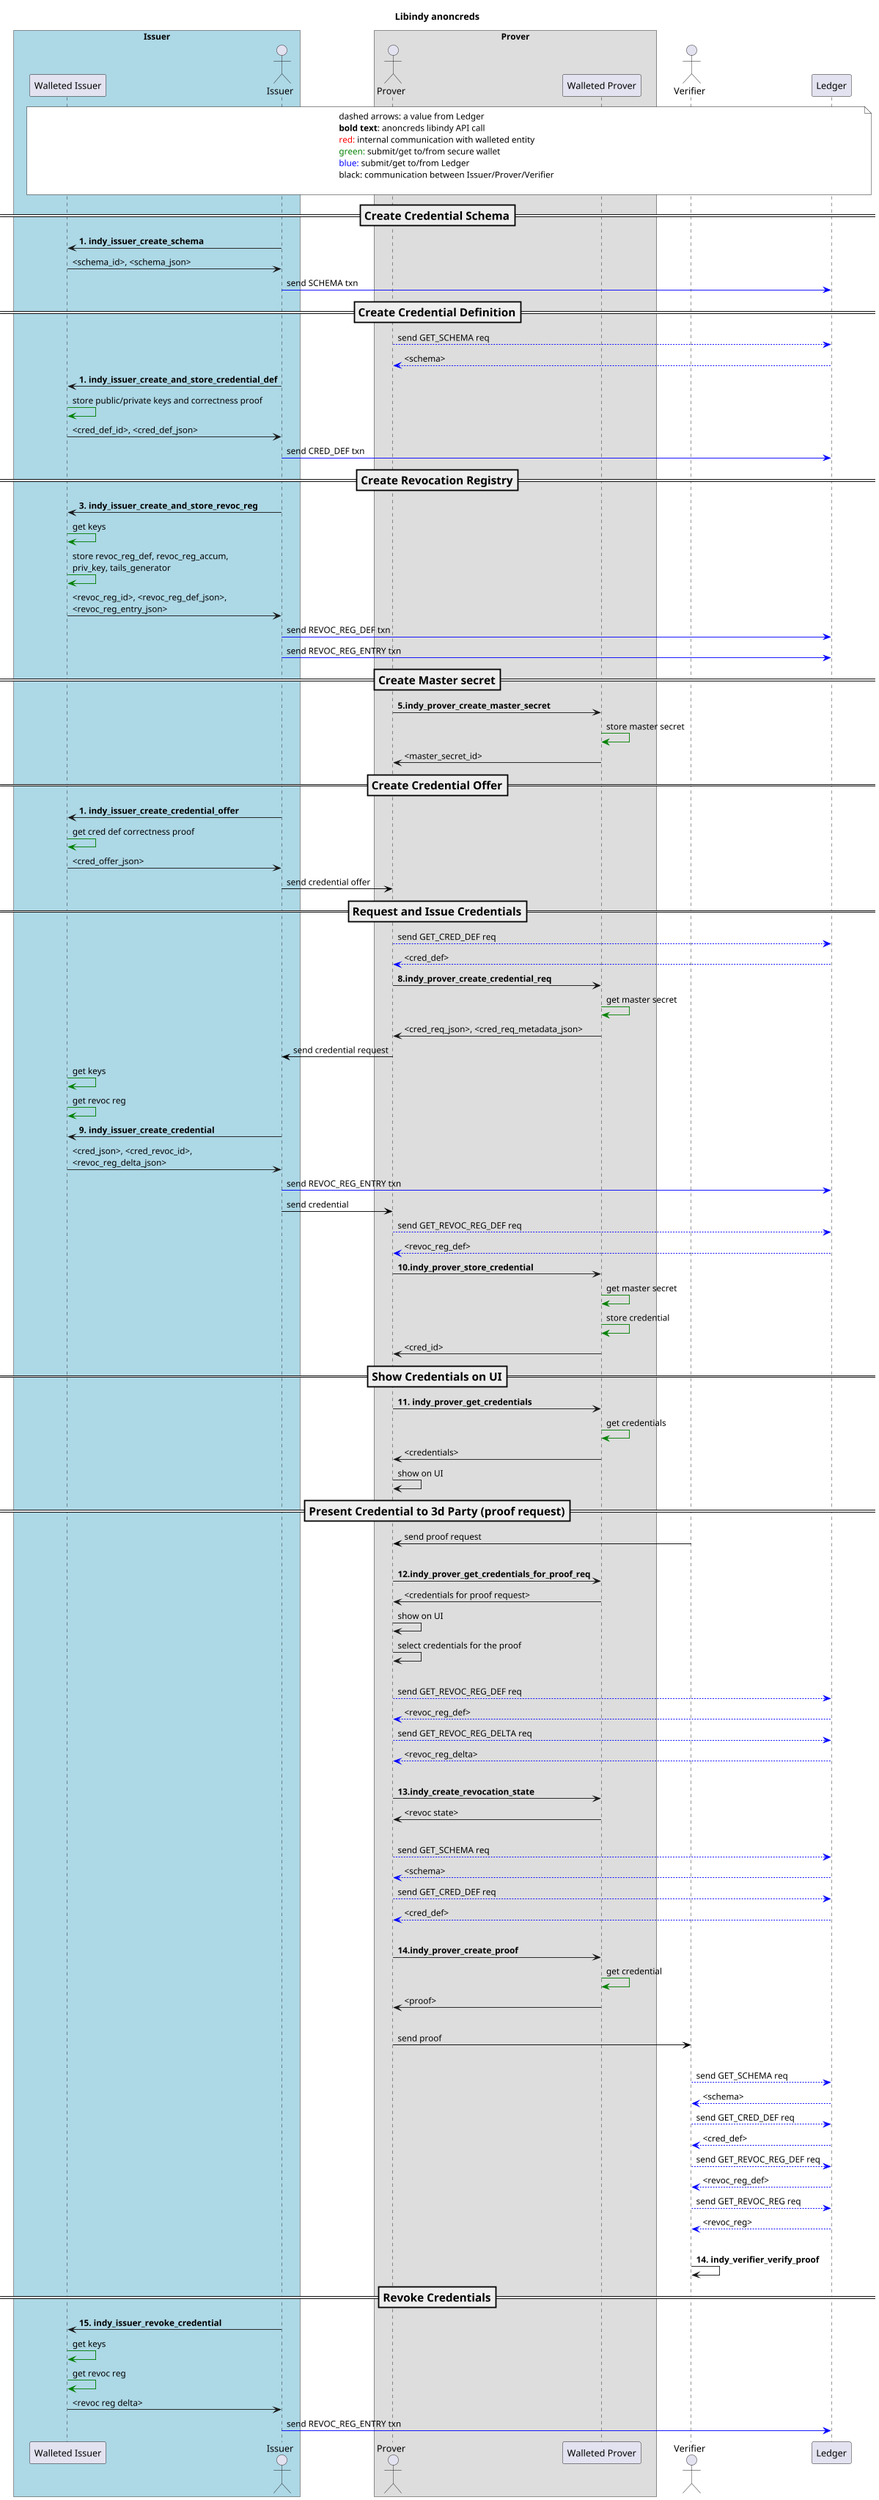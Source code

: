@startuml
skinparam ParticipantPadding 20
skinparam BoxPadding 20

title Libindy anoncreds
scale 0.9


box "Issuer" #LightBlue
participant "Walleted Issuer" as IW
actor Issuer as I
endbox

box "Prover"
actor Prover as P
participant "Walleted Prover" as PW
endbox

actor Verifier as V

participant "Ledger" as L


note over IW, L #white
    dashed arrows: a value from Ledger
    <b>bold text</b>: anoncreds libindy API call
    <font color=red>red:</font> internal communication with walleted entity
    <font color=green>green:</font> submit/get to/from secure wallet
    <font color=blue>blue:</font> submit/get to/from Ledger
    black: communication between Issuer/Prover/Verifier

endnote


=== Create Credential Schema ==
I -> IW: <b>1. indy_issuer_create_schema
IW -> I: <schema_id>, <schema_json>

I-[#blue]>L: send SCHEMA txn

=== Create Credential Definition ==
P -[#blue]-> L: send GET_SCHEMA req
L -[#blue]-> P: <schema>
I -> IW: <b>1. indy_issuer_create_and_store_credential_def
IW -[#green]> IW: store public/private keys and correctness proof
IW -> I: <cred_def_id>, <cred_def_json>

I-[#blue]>L: send CRED_DEF txn

=== Create Revocation Registry ==

I -> IW: <b>3. indy_issuer_create_and_store_revoc_reg
IW -[#green]> IW: get keys
IW -[#green]> IW: store revoc_reg_def, revoc_reg_accum, \npriv_key, tails_generator
IW -> I: <revoc_reg_id>, <revoc_reg_def_json>, \n<revoc_reg_entry_json>

I-[#blue]>L: send REVOC_REG_DEF txn
I-[#blue]>L: send REVOC_REG_ENTRY txn

=== Create Master secret ==

P -> PW: <b>5.indy_prover_create_master_secret
PW -[#green]> PW: store master secret
PW -> P: <master_secret_id>

=== Create Credential Offer ==

I -> IW: <b>1. indy_issuer_create_credential_offer
IW -[#green]> IW: get cred def correctness proof
IW -> I: <cred_offer_json>

I -[#black]> P: send credential offer

=== Request and Issue Credentials ==
P -[#blue]-> L: send GET_CRED_DEF req
L -[#blue]-> P: <cred_def>

P -> PW: <b>8.indy_prover_create_credential_req
PW -[#green]> PW: get master secret
PW -> P: <cred_req_json>, <cred_req_metadata_json>

P -[#black]> I: send credential request

IW -[#green]> IW: get keys
IW -[#green]> IW: get revoc reg
I -> IW: <b>9. indy_issuer_create_credential
IW -> I: <cred_json>, <cred_revoc_id>, \n<revoc_reg_delta_json>

I -[#blue]> L: send REVOC_REG_ENTRY txn
I -[#black]> P: send credential

P -[#blue]-> L: send GET_REVOC_REG_DEF req
L -[#blue]-> P: <revoc_reg_def>

P -> PW: <b>10.indy_prover_store_credential
PW -[#green]> PW: get master secret
PW -[#green]> PW: store credential
PW -> P: <cred_id>

=== Show Credentials on UI ==
P -> PW: <b>11. indy_prover_get_credentials
PW -[#green]> PW: get credentials
PW -> P: <credentials>
P -> P: show on UI

=== Present Credential to 3d Party (proof request)==

V -[#black]> P: send proof request
|||
P -> PW: <b>12.indy_prover_get_credentials_for_proof_req
PW -> P: <credentials for proof request>
P -> P: show on UI
P -> P: select credentials for the proof
|||
P -[#blue]-> L: send GET_REVOC_REG_DEF req
L -[#blue]-> P: <revoc_reg_def>
P -[#blue]-> L: send GET_REVOC_REG_DELTA req
L -[#blue]-> P: <revoc_reg_delta>
|||
P -> PW: <b>13.indy_create_revocation_state
PW -> P: <revoc state>
|||
P -[#blue]-> L: send GET_SCHEMA req
L -[#blue]-> P: <schema>
P -[#blue]-> L: send GET_CRED_DEF req
L -[#blue]-> P: <cred_def>
|||
P -> PW: <b>14.indy_prover_create_proof
PW -[#green]> PW: get credential
PW -> P: <proof>
|||
P -[#black]> V: send proof
|||
V -[#blue]-> L: send GET_SCHEMA req
L -[#blue]-> V: <schema>
V -[#blue]-> L: send GET_CRED_DEF req
L -[#blue]-> V: <cred_def>
V -[#blue]-> L: send GET_REVOC_REG_DEF req
L -[#blue]-> V: <revoc_reg_def>
V -[#blue]-> L: send GET_REVOC_REG req
L -[#blue]-> V: <revoc_reg>
|||
V -> V: <b>14. indy_verifier_verify_proof

=== Revoke Credentials ==
I -> IW: <b>15. indy_issuer_revoke_credential
IW -[#green]> IW: get keys
IW -[#green]> IW: get revoc reg
IW -> I: <revoc reg delta>
I -[#blue]> L: send REVOC_REG_ENTRY txn

@enduml
